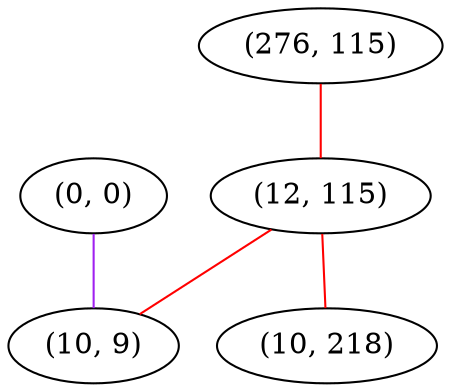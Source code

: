 graph "" {
"(276, 115)";
"(0, 0)";
"(12, 115)";
"(10, 9)";
"(10, 218)";
"(276, 115)" -- "(12, 115)"  [color=red, key=0, weight=1];
"(0, 0)" -- "(10, 9)"  [color=purple, key=0, weight=4];
"(12, 115)" -- "(10, 9)"  [color=red, key=0, weight=1];
"(12, 115)" -- "(10, 218)"  [color=red, key=0, weight=1];
}
